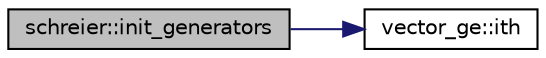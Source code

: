digraph "schreier::init_generators"
{
  edge [fontname="Helvetica",fontsize="10",labelfontname="Helvetica",labelfontsize="10"];
  node [fontname="Helvetica",fontsize="10",shape=record];
  rankdir="LR";
  Node2287 [label="schreier::init_generators",height=0.2,width=0.4,color="black", fillcolor="grey75", style="filled", fontcolor="black"];
  Node2287 -> Node2288 [color="midnightblue",fontsize="10",style="solid",fontname="Helvetica"];
  Node2288 [label="vector_ge::ith",height=0.2,width=0.4,color="black", fillcolor="white", style="filled",URL="$d4/d6e/classvector__ge.html#a1ff002e8b746a9beb119d57dcd4a15ff"];
}
